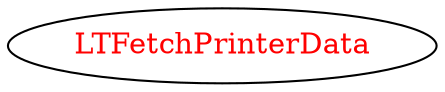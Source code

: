 digraph dependencyGraph {
 concentrate=true;
 ranksep="2.0";
 rankdir="LR"; 
 splines="ortho";
"LTFetchPrinterData" [fontcolor="red"];
}